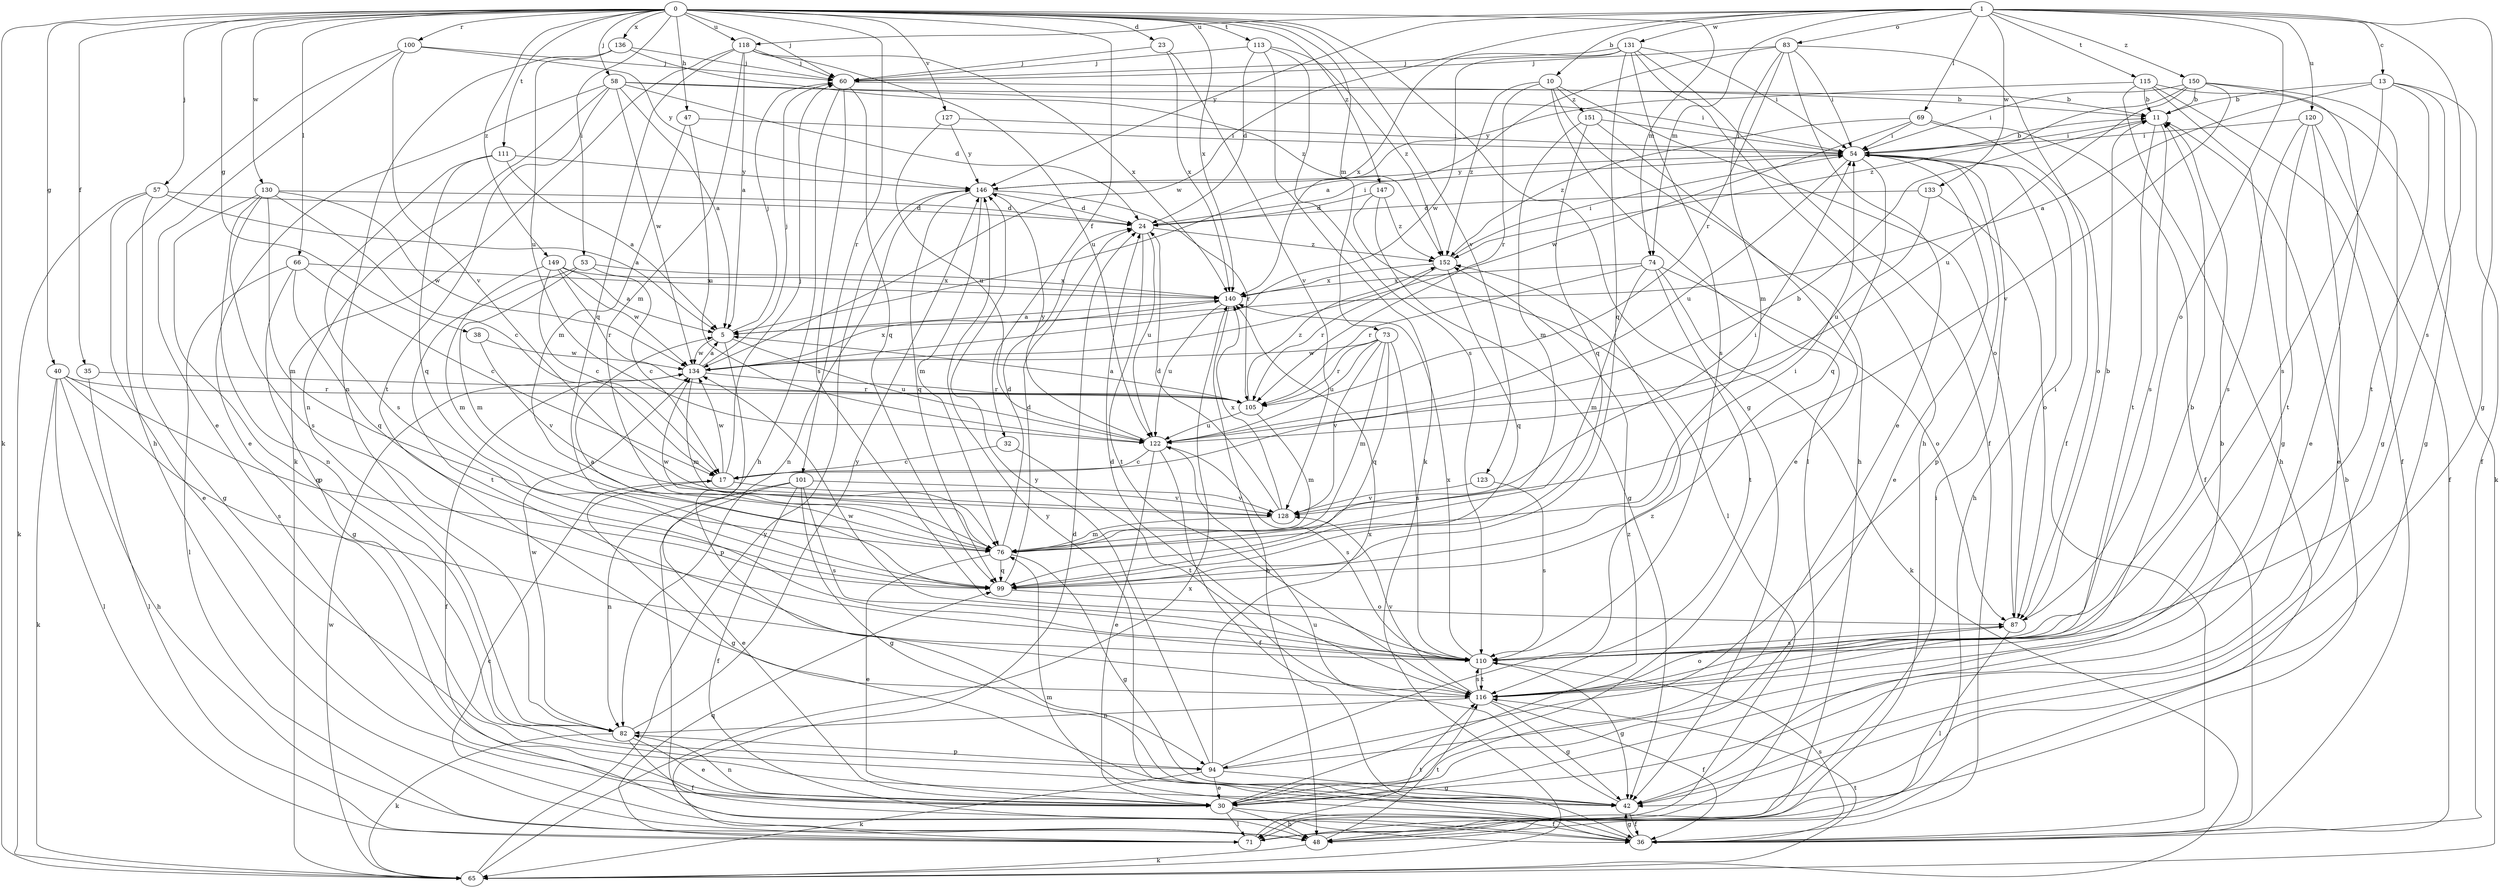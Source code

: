 strict digraph  {
0;
1;
5;
10;
11;
13;
17;
23;
24;
30;
32;
35;
36;
38;
40;
42;
47;
48;
53;
54;
57;
58;
60;
65;
66;
69;
71;
73;
74;
76;
82;
83;
87;
94;
99;
100;
101;
105;
110;
111;
113;
115;
116;
118;
120;
122;
123;
127;
128;
130;
131;
133;
134;
136;
140;
146;
147;
149;
150;
151;
152;
0 -> 23  [label=d];
0 -> 32  [label=f];
0 -> 35  [label=f];
0 -> 38  [label=g];
0 -> 40  [label=g];
0 -> 42  [label=g];
0 -> 47  [label=h];
0 -> 53  [label=i];
0 -> 57  [label=j];
0 -> 58  [label=j];
0 -> 60  [label=j];
0 -> 65  [label=k];
0 -> 66  [label=l];
0 -> 73  [label=m];
0 -> 74  [label=m];
0 -> 100  [label=r];
0 -> 101  [label=r];
0 -> 111  [label=t];
0 -> 113  [label=t];
0 -> 118  [label=u];
0 -> 123  [label=v];
0 -> 127  [label=v];
0 -> 130  [label=w];
0 -> 136  [label=x];
0 -> 140  [label=x];
0 -> 147  [label=z];
0 -> 149  [label=z];
1 -> 10  [label=b];
1 -> 13  [label=c];
1 -> 42  [label=g];
1 -> 69  [label=l];
1 -> 74  [label=m];
1 -> 83  [label=o];
1 -> 87  [label=o];
1 -> 110  [label=s];
1 -> 115  [label=t];
1 -> 118  [label=u];
1 -> 120  [label=u];
1 -> 131  [label=w];
1 -> 133  [label=w];
1 -> 134  [label=w];
1 -> 146  [label=y];
1 -> 150  [label=z];
5 -> 60  [label=j];
5 -> 94  [label=p];
5 -> 122  [label=u];
5 -> 134  [label=w];
10 -> 48  [label=h];
10 -> 71  [label=l];
10 -> 87  [label=o];
10 -> 105  [label=r];
10 -> 151  [label=z];
10 -> 152  [label=z];
11 -> 54  [label=i];
11 -> 110  [label=s];
11 -> 116  [label=t];
13 -> 5  [label=a];
13 -> 11  [label=b];
13 -> 36  [label=f];
13 -> 42  [label=g];
13 -> 110  [label=s];
13 -> 116  [label=t];
17 -> 11  [label=b];
17 -> 42  [label=g];
17 -> 60  [label=j];
17 -> 128  [label=v];
17 -> 134  [label=w];
23 -> 60  [label=j];
23 -> 128  [label=v];
23 -> 140  [label=x];
24 -> 54  [label=i];
24 -> 116  [label=t];
24 -> 122  [label=u];
24 -> 152  [label=z];
30 -> 36  [label=f];
30 -> 48  [label=h];
30 -> 71  [label=l];
30 -> 82  [label=n];
30 -> 152  [label=z];
32 -> 17  [label=c];
32 -> 116  [label=t];
35 -> 71  [label=l];
35 -> 105  [label=r];
36 -> 42  [label=g];
36 -> 76  [label=m];
36 -> 110  [label=s];
36 -> 146  [label=y];
38 -> 128  [label=v];
38 -> 134  [label=w];
40 -> 48  [label=h];
40 -> 65  [label=k];
40 -> 71  [label=l];
40 -> 99  [label=q];
40 -> 105  [label=r];
40 -> 110  [label=s];
42 -> 36  [label=f];
42 -> 122  [label=u];
47 -> 54  [label=i];
47 -> 76  [label=m];
47 -> 122  [label=u];
48 -> 17  [label=c];
48 -> 65  [label=k];
48 -> 116  [label=t];
53 -> 17  [label=c];
53 -> 76  [label=m];
53 -> 116  [label=t];
53 -> 140  [label=x];
54 -> 11  [label=b];
54 -> 30  [label=e];
54 -> 48  [label=h];
54 -> 94  [label=p];
54 -> 99  [label=q];
54 -> 122  [label=u];
54 -> 146  [label=y];
57 -> 5  [label=a];
57 -> 24  [label=d];
57 -> 30  [label=e];
57 -> 42  [label=g];
57 -> 65  [label=k];
58 -> 5  [label=a];
58 -> 11  [label=b];
58 -> 24  [label=d];
58 -> 30  [label=e];
58 -> 54  [label=i];
58 -> 82  [label=n];
58 -> 116  [label=t];
58 -> 134  [label=w];
60 -> 11  [label=b];
60 -> 48  [label=h];
60 -> 99  [label=q];
60 -> 110  [label=s];
65 -> 116  [label=t];
65 -> 134  [label=w];
65 -> 140  [label=x];
65 -> 146  [label=y];
66 -> 17  [label=c];
66 -> 42  [label=g];
66 -> 71  [label=l];
66 -> 99  [label=q];
66 -> 140  [label=x];
69 -> 36  [label=f];
69 -> 54  [label=i];
69 -> 87  [label=o];
69 -> 134  [label=w];
69 -> 152  [label=z];
71 -> 11  [label=b];
71 -> 24  [label=d];
71 -> 54  [label=i];
71 -> 99  [label=q];
71 -> 116  [label=t];
73 -> 76  [label=m];
73 -> 99  [label=q];
73 -> 105  [label=r];
73 -> 110  [label=s];
73 -> 122  [label=u];
73 -> 128  [label=v];
73 -> 134  [label=w];
74 -> 65  [label=k];
74 -> 76  [label=m];
74 -> 87  [label=o];
74 -> 105  [label=r];
74 -> 116  [label=t];
74 -> 140  [label=x];
76 -> 24  [label=d];
76 -> 30  [label=e];
76 -> 42  [label=g];
76 -> 99  [label=q];
76 -> 134  [label=w];
82 -> 30  [label=e];
82 -> 36  [label=f];
82 -> 65  [label=k];
82 -> 94  [label=p];
82 -> 134  [label=w];
82 -> 146  [label=y];
83 -> 5  [label=a];
83 -> 30  [label=e];
83 -> 36  [label=f];
83 -> 54  [label=i];
83 -> 60  [label=j];
83 -> 76  [label=m];
83 -> 105  [label=r];
87 -> 11  [label=b];
87 -> 54  [label=i];
87 -> 71  [label=l];
87 -> 110  [label=s];
94 -> 11  [label=b];
94 -> 30  [label=e];
94 -> 42  [label=g];
94 -> 65  [label=k];
94 -> 140  [label=x];
94 -> 146  [label=y];
94 -> 152  [label=z];
99 -> 5  [label=a];
99 -> 24  [label=d];
99 -> 54  [label=i];
99 -> 87  [label=o];
100 -> 30  [label=e];
100 -> 48  [label=h];
100 -> 60  [label=j];
100 -> 128  [label=v];
100 -> 146  [label=y];
101 -> 30  [label=e];
101 -> 36  [label=f];
101 -> 42  [label=g];
101 -> 82  [label=n];
101 -> 110  [label=s];
101 -> 128  [label=v];
105 -> 5  [label=a];
105 -> 76  [label=m];
105 -> 122  [label=u];
105 -> 152  [label=z];
110 -> 42  [label=g];
110 -> 116  [label=t];
110 -> 134  [label=w];
110 -> 140  [label=x];
111 -> 5  [label=a];
111 -> 99  [label=q];
111 -> 110  [label=s];
111 -> 146  [label=y];
113 -> 24  [label=d];
113 -> 60  [label=j];
113 -> 65  [label=k];
113 -> 110  [label=s];
113 -> 152  [label=z];
115 -> 11  [label=b];
115 -> 36  [label=f];
115 -> 42  [label=g];
115 -> 48  [label=h];
115 -> 65  [label=k];
115 -> 146  [label=y];
116 -> 11  [label=b];
116 -> 24  [label=d];
116 -> 36  [label=f];
116 -> 42  [label=g];
116 -> 82  [label=n];
116 -> 87  [label=o];
116 -> 110  [label=s];
116 -> 128  [label=v];
118 -> 5  [label=a];
118 -> 60  [label=j];
118 -> 65  [label=k];
118 -> 76  [label=m];
118 -> 99  [label=q];
118 -> 122  [label=u];
118 -> 140  [label=x];
120 -> 30  [label=e];
120 -> 36  [label=f];
120 -> 54  [label=i];
120 -> 110  [label=s];
120 -> 116  [label=t];
122 -> 17  [label=c];
122 -> 30  [label=e];
122 -> 36  [label=f];
122 -> 110  [label=s];
122 -> 146  [label=y];
123 -> 110  [label=s];
123 -> 128  [label=v];
127 -> 54  [label=i];
127 -> 122  [label=u];
127 -> 146  [label=y];
128 -> 24  [label=d];
128 -> 54  [label=i];
128 -> 76  [label=m];
128 -> 140  [label=x];
130 -> 17  [label=c];
130 -> 24  [label=d];
130 -> 76  [label=m];
130 -> 82  [label=n];
130 -> 94  [label=p];
130 -> 110  [label=s];
130 -> 134  [label=w];
131 -> 36  [label=f];
131 -> 48  [label=h];
131 -> 54  [label=i];
131 -> 60  [label=j];
131 -> 99  [label=q];
131 -> 110  [label=s];
131 -> 134  [label=w];
131 -> 140  [label=x];
133 -> 24  [label=d];
133 -> 87  [label=o];
133 -> 122  [label=u];
134 -> 5  [label=a];
134 -> 36  [label=f];
134 -> 60  [label=j];
134 -> 76  [label=m];
134 -> 105  [label=r];
134 -> 140  [label=x];
136 -> 60  [label=j];
136 -> 82  [label=n];
136 -> 122  [label=u];
136 -> 152  [label=z];
140 -> 5  [label=a];
140 -> 48  [label=h];
140 -> 122  [label=u];
146 -> 24  [label=d];
146 -> 76  [label=m];
146 -> 82  [label=n];
146 -> 99  [label=q];
146 -> 105  [label=r];
147 -> 24  [label=d];
147 -> 42  [label=g];
147 -> 71  [label=l];
147 -> 152  [label=z];
149 -> 5  [label=a];
149 -> 17  [label=c];
149 -> 76  [label=m];
149 -> 105  [label=r];
149 -> 134  [label=w];
149 -> 140  [label=x];
150 -> 11  [label=b];
150 -> 30  [label=e];
150 -> 42  [label=g];
150 -> 54  [label=i];
150 -> 122  [label=u];
150 -> 128  [label=v];
150 -> 152  [label=z];
151 -> 30  [label=e];
151 -> 54  [label=i];
151 -> 76  [label=m];
151 -> 99  [label=q];
152 -> 54  [label=i];
152 -> 99  [label=q];
152 -> 105  [label=r];
152 -> 140  [label=x];
}

